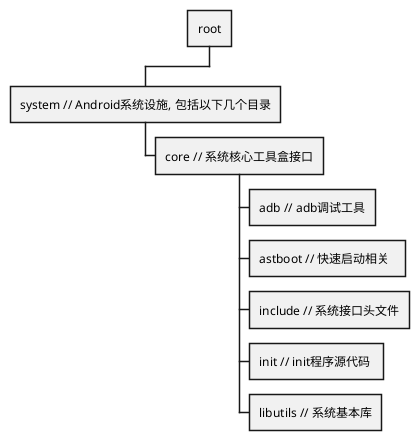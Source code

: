 @startwbs
'https://plantuml.com/wbs-diagram

* root
' system ===
** system // Android系统设施, 包括以下几个目录
*** core // 系统核心工具盒接口
**** adb // adb调试工具
**** astboot // 快速启动相关  
**** include // 系统接口头文件
**** init // init程序源代码 
**** libutils // 系统基本库


@endwbs
